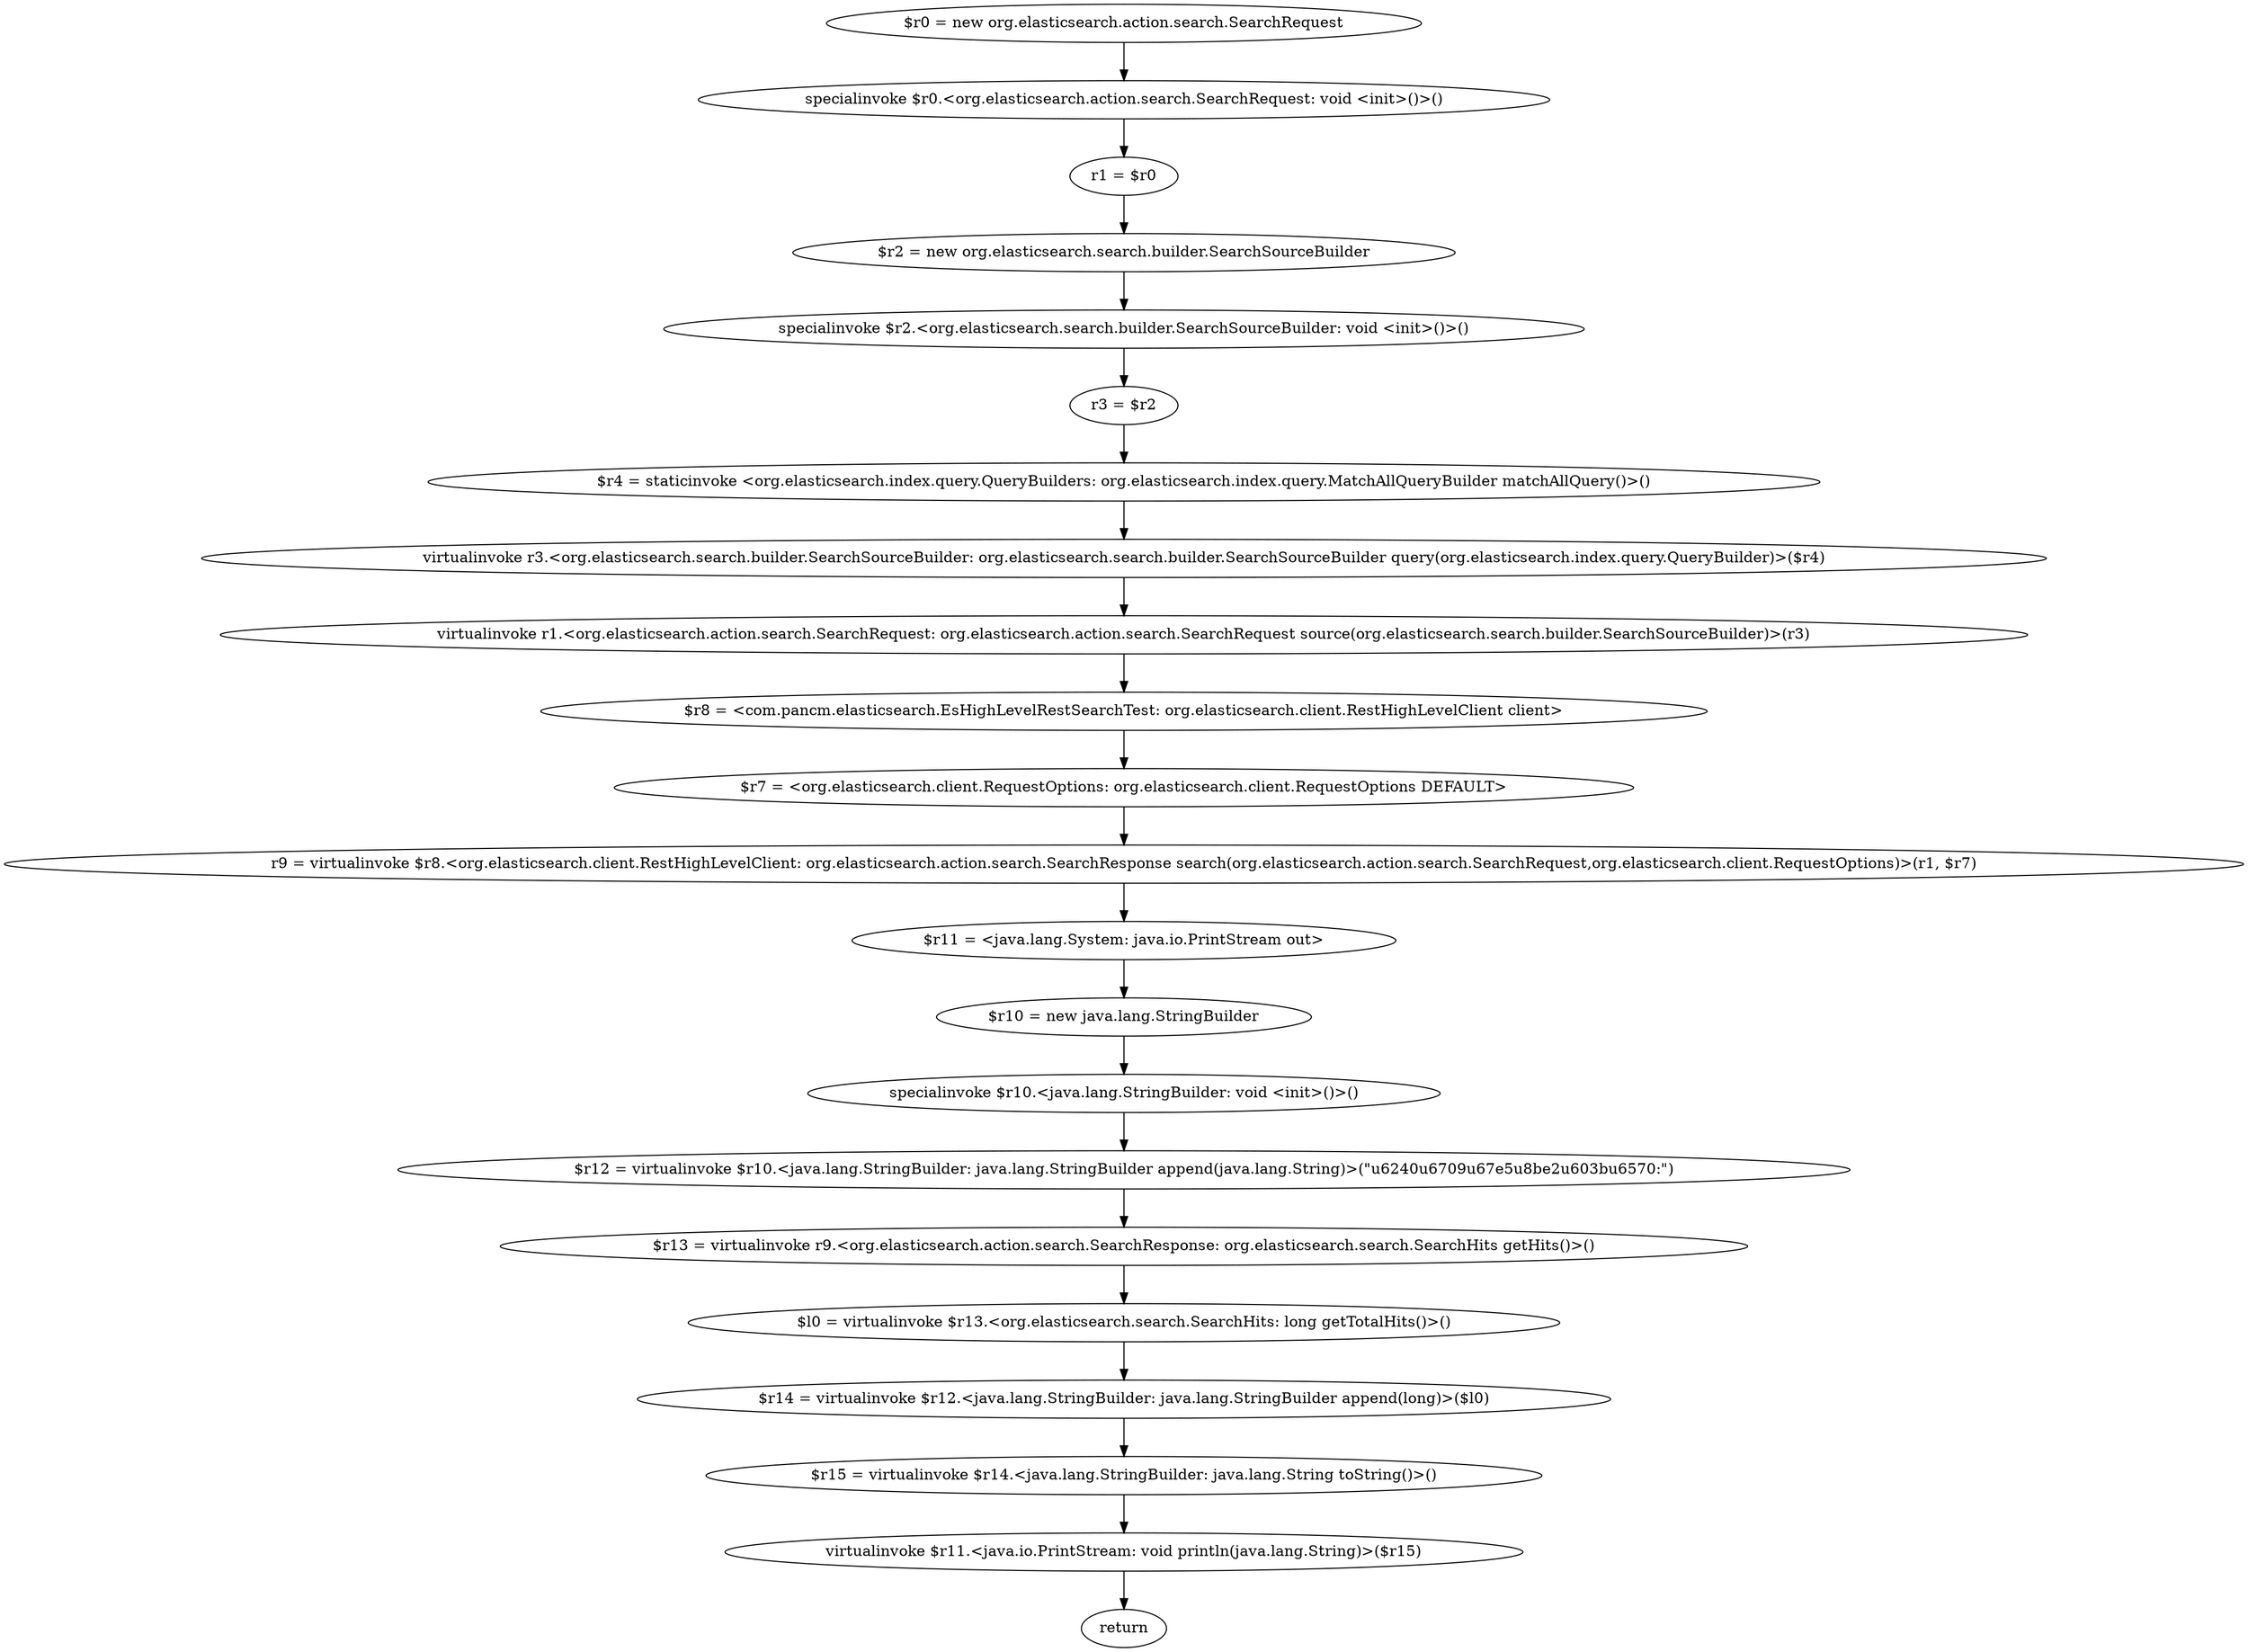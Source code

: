 digraph "unitGraph" {
    "$r0 = new org.elasticsearch.action.search.SearchRequest"
    "specialinvoke $r0.<org.elasticsearch.action.search.SearchRequest: void <init>()>()"
    "r1 = $r0"
    "$r2 = new org.elasticsearch.search.builder.SearchSourceBuilder"
    "specialinvoke $r2.<org.elasticsearch.search.builder.SearchSourceBuilder: void <init>()>()"
    "r3 = $r2"
    "$r4 = staticinvoke <org.elasticsearch.index.query.QueryBuilders: org.elasticsearch.index.query.MatchAllQueryBuilder matchAllQuery()>()"
    "virtualinvoke r3.<org.elasticsearch.search.builder.SearchSourceBuilder: org.elasticsearch.search.builder.SearchSourceBuilder query(org.elasticsearch.index.query.QueryBuilder)>($r4)"
    "virtualinvoke r1.<org.elasticsearch.action.search.SearchRequest: org.elasticsearch.action.search.SearchRequest source(org.elasticsearch.search.builder.SearchSourceBuilder)>(r3)"
    "$r8 = <com.pancm.elasticsearch.EsHighLevelRestSearchTest: org.elasticsearch.client.RestHighLevelClient client>"
    "$r7 = <org.elasticsearch.client.RequestOptions: org.elasticsearch.client.RequestOptions DEFAULT>"
    "r9 = virtualinvoke $r8.<org.elasticsearch.client.RestHighLevelClient: org.elasticsearch.action.search.SearchResponse search(org.elasticsearch.action.search.SearchRequest,org.elasticsearch.client.RequestOptions)>(r1, $r7)"
    "$r11 = <java.lang.System: java.io.PrintStream out>"
    "$r10 = new java.lang.StringBuilder"
    "specialinvoke $r10.<java.lang.StringBuilder: void <init>()>()"
    "$r12 = virtualinvoke $r10.<java.lang.StringBuilder: java.lang.StringBuilder append(java.lang.String)>(\"\u6240\u6709\u67e5\u8be2\u603b\u6570:\")"
    "$r13 = virtualinvoke r9.<org.elasticsearch.action.search.SearchResponse: org.elasticsearch.search.SearchHits getHits()>()"
    "$l0 = virtualinvoke $r13.<org.elasticsearch.search.SearchHits: long getTotalHits()>()"
    "$r14 = virtualinvoke $r12.<java.lang.StringBuilder: java.lang.StringBuilder append(long)>($l0)"
    "$r15 = virtualinvoke $r14.<java.lang.StringBuilder: java.lang.String toString()>()"
    "virtualinvoke $r11.<java.io.PrintStream: void println(java.lang.String)>($r15)"
    "return"
    "$r0 = new org.elasticsearch.action.search.SearchRequest"->"specialinvoke $r0.<org.elasticsearch.action.search.SearchRequest: void <init>()>()";
    "specialinvoke $r0.<org.elasticsearch.action.search.SearchRequest: void <init>()>()"->"r1 = $r0";
    "r1 = $r0"->"$r2 = new org.elasticsearch.search.builder.SearchSourceBuilder";
    "$r2 = new org.elasticsearch.search.builder.SearchSourceBuilder"->"specialinvoke $r2.<org.elasticsearch.search.builder.SearchSourceBuilder: void <init>()>()";
    "specialinvoke $r2.<org.elasticsearch.search.builder.SearchSourceBuilder: void <init>()>()"->"r3 = $r2";
    "r3 = $r2"->"$r4 = staticinvoke <org.elasticsearch.index.query.QueryBuilders: org.elasticsearch.index.query.MatchAllQueryBuilder matchAllQuery()>()";
    "$r4 = staticinvoke <org.elasticsearch.index.query.QueryBuilders: org.elasticsearch.index.query.MatchAllQueryBuilder matchAllQuery()>()"->"virtualinvoke r3.<org.elasticsearch.search.builder.SearchSourceBuilder: org.elasticsearch.search.builder.SearchSourceBuilder query(org.elasticsearch.index.query.QueryBuilder)>($r4)";
    "virtualinvoke r3.<org.elasticsearch.search.builder.SearchSourceBuilder: org.elasticsearch.search.builder.SearchSourceBuilder query(org.elasticsearch.index.query.QueryBuilder)>($r4)"->"virtualinvoke r1.<org.elasticsearch.action.search.SearchRequest: org.elasticsearch.action.search.SearchRequest source(org.elasticsearch.search.builder.SearchSourceBuilder)>(r3)";
    "virtualinvoke r1.<org.elasticsearch.action.search.SearchRequest: org.elasticsearch.action.search.SearchRequest source(org.elasticsearch.search.builder.SearchSourceBuilder)>(r3)"->"$r8 = <com.pancm.elasticsearch.EsHighLevelRestSearchTest: org.elasticsearch.client.RestHighLevelClient client>";
    "$r8 = <com.pancm.elasticsearch.EsHighLevelRestSearchTest: org.elasticsearch.client.RestHighLevelClient client>"->"$r7 = <org.elasticsearch.client.RequestOptions: org.elasticsearch.client.RequestOptions DEFAULT>";
    "$r7 = <org.elasticsearch.client.RequestOptions: org.elasticsearch.client.RequestOptions DEFAULT>"->"r9 = virtualinvoke $r8.<org.elasticsearch.client.RestHighLevelClient: org.elasticsearch.action.search.SearchResponse search(org.elasticsearch.action.search.SearchRequest,org.elasticsearch.client.RequestOptions)>(r1, $r7)";
    "r9 = virtualinvoke $r8.<org.elasticsearch.client.RestHighLevelClient: org.elasticsearch.action.search.SearchResponse search(org.elasticsearch.action.search.SearchRequest,org.elasticsearch.client.RequestOptions)>(r1, $r7)"->"$r11 = <java.lang.System: java.io.PrintStream out>";
    "$r11 = <java.lang.System: java.io.PrintStream out>"->"$r10 = new java.lang.StringBuilder";
    "$r10 = new java.lang.StringBuilder"->"specialinvoke $r10.<java.lang.StringBuilder: void <init>()>()";
    "specialinvoke $r10.<java.lang.StringBuilder: void <init>()>()"->"$r12 = virtualinvoke $r10.<java.lang.StringBuilder: java.lang.StringBuilder append(java.lang.String)>(\"\u6240\u6709\u67e5\u8be2\u603b\u6570:\")";
    "$r12 = virtualinvoke $r10.<java.lang.StringBuilder: java.lang.StringBuilder append(java.lang.String)>(\"\u6240\u6709\u67e5\u8be2\u603b\u6570:\")"->"$r13 = virtualinvoke r9.<org.elasticsearch.action.search.SearchResponse: org.elasticsearch.search.SearchHits getHits()>()";
    "$r13 = virtualinvoke r9.<org.elasticsearch.action.search.SearchResponse: org.elasticsearch.search.SearchHits getHits()>()"->"$l0 = virtualinvoke $r13.<org.elasticsearch.search.SearchHits: long getTotalHits()>()";
    "$l0 = virtualinvoke $r13.<org.elasticsearch.search.SearchHits: long getTotalHits()>()"->"$r14 = virtualinvoke $r12.<java.lang.StringBuilder: java.lang.StringBuilder append(long)>($l0)";
    "$r14 = virtualinvoke $r12.<java.lang.StringBuilder: java.lang.StringBuilder append(long)>($l0)"->"$r15 = virtualinvoke $r14.<java.lang.StringBuilder: java.lang.String toString()>()";
    "$r15 = virtualinvoke $r14.<java.lang.StringBuilder: java.lang.String toString()>()"->"virtualinvoke $r11.<java.io.PrintStream: void println(java.lang.String)>($r15)";
    "virtualinvoke $r11.<java.io.PrintStream: void println(java.lang.String)>($r15)"->"return";
}
